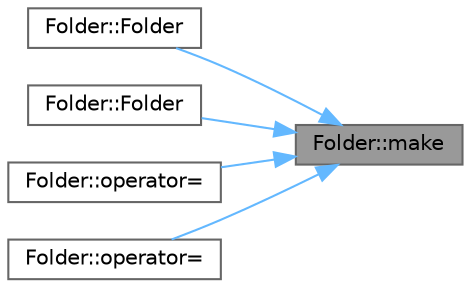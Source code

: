 digraph "Folder::make"
{
 // LATEX_PDF_SIZE
  bgcolor="transparent";
  edge [fontname=Helvetica,fontsize=10,labelfontname=Helvetica,labelfontsize=10];
  node [fontname=Helvetica,fontsize=10,shape=box,height=0.2,width=0.4];
  rankdir="RL";
  Node1 [id="Node000001",label="Folder::make",height=0.2,width=0.4,color="gray40", fillcolor="grey60", style="filled", fontcolor="black",tooltip=" "];
  Node1 -> Node2 [id="edge1_Node000001_Node000002",dir="back",color="steelblue1",style="solid",tooltip=" "];
  Node2 [id="Node000002",label="Folder::Folder",height=0.2,width=0.4,color="grey40", fillcolor="white", style="filled",URL="$class_folder.html#add09c34d4f536e44f1e7b20eecaa8707",tooltip=" "];
  Node1 -> Node3 [id="edge2_Node000001_Node000003",dir="back",color="steelblue1",style="solid",tooltip=" "];
  Node3 [id="Node000003",label="Folder::Folder",height=0.2,width=0.4,color="grey40", fillcolor="white", style="filled",URL="$class_folder.html#acc9fce9d1c448cd7811a6b22ad900239",tooltip="Turns a string to a folder's name."];
  Node1 -> Node4 [id="edge3_Node000001_Node000004",dir="back",color="steelblue1",style="solid",tooltip=" "];
  Node4 [id="Node000004",label="Folder::operator=",height=0.2,width=0.4,color="grey40", fillcolor="white", style="filled",URL="$class_folder.html#a101a8e72ff51c8e17b5ef3a4dddf1e2a",tooltip=" "];
  Node1 -> Node5 [id="edge4_Node000001_Node000005",dir="back",color="steelblue1",style="solid",tooltip=" "];
  Node5 [id="Node000005",label="Folder::operator=",height=0.2,width=0.4,color="grey40", fillcolor="white", style="filled",URL="$class_folder.html#ad3f38c7963533682b0c5008e591a92d6",tooltip=" "];
}
